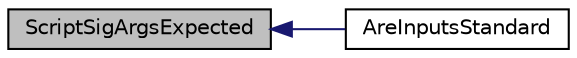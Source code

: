 digraph "ScriptSigArgsExpected"
{
  edge [fontname="Helvetica",fontsize="10",labelfontname="Helvetica",labelfontsize="10"];
  node [fontname="Helvetica",fontsize="10",shape=record];
  rankdir="LR";
  Node387 [label="ScriptSigArgsExpected",height=0.2,width=0.4,color="black", fillcolor="grey75", style="filled", fontcolor="black"];
  Node387 -> Node388 [dir="back",color="midnightblue",fontsize="10",style="solid",fontname="Helvetica"];
  Node388 [label="AreInputsStandard",height=0.2,width=0.4,color="black", fillcolor="white", style="filled",URL="$main_8h.html#a791e33e18bea9861e449e6ebcfce8890",tooltip="Check transaction inputs, and make sure any pay-to-script-hash transactions are evaluating IsStandard..."];
}

